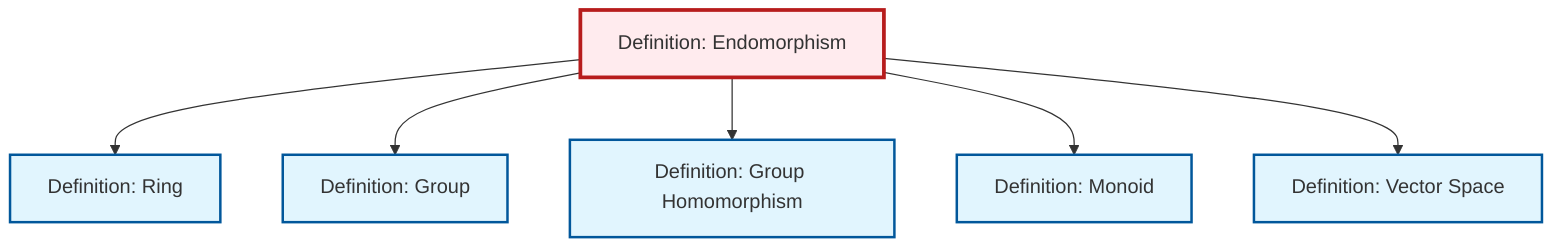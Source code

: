 graph TD
    classDef definition fill:#e1f5fe,stroke:#01579b,stroke-width:2px
    classDef theorem fill:#f3e5f5,stroke:#4a148c,stroke-width:2px
    classDef axiom fill:#fff3e0,stroke:#e65100,stroke-width:2px
    classDef example fill:#e8f5e9,stroke:#1b5e20,stroke-width:2px
    classDef current fill:#ffebee,stroke:#b71c1c,stroke-width:3px
    def-vector-space["Definition: Vector Space"]:::definition
    def-ring["Definition: Ring"]:::definition
    def-group["Definition: Group"]:::definition
    def-monoid["Definition: Monoid"]:::definition
    def-endomorphism["Definition: Endomorphism"]:::definition
    def-homomorphism["Definition: Group Homomorphism"]:::definition
    def-endomorphism --> def-ring
    def-endomorphism --> def-group
    def-endomorphism --> def-homomorphism
    def-endomorphism --> def-monoid
    def-endomorphism --> def-vector-space
    class def-endomorphism current